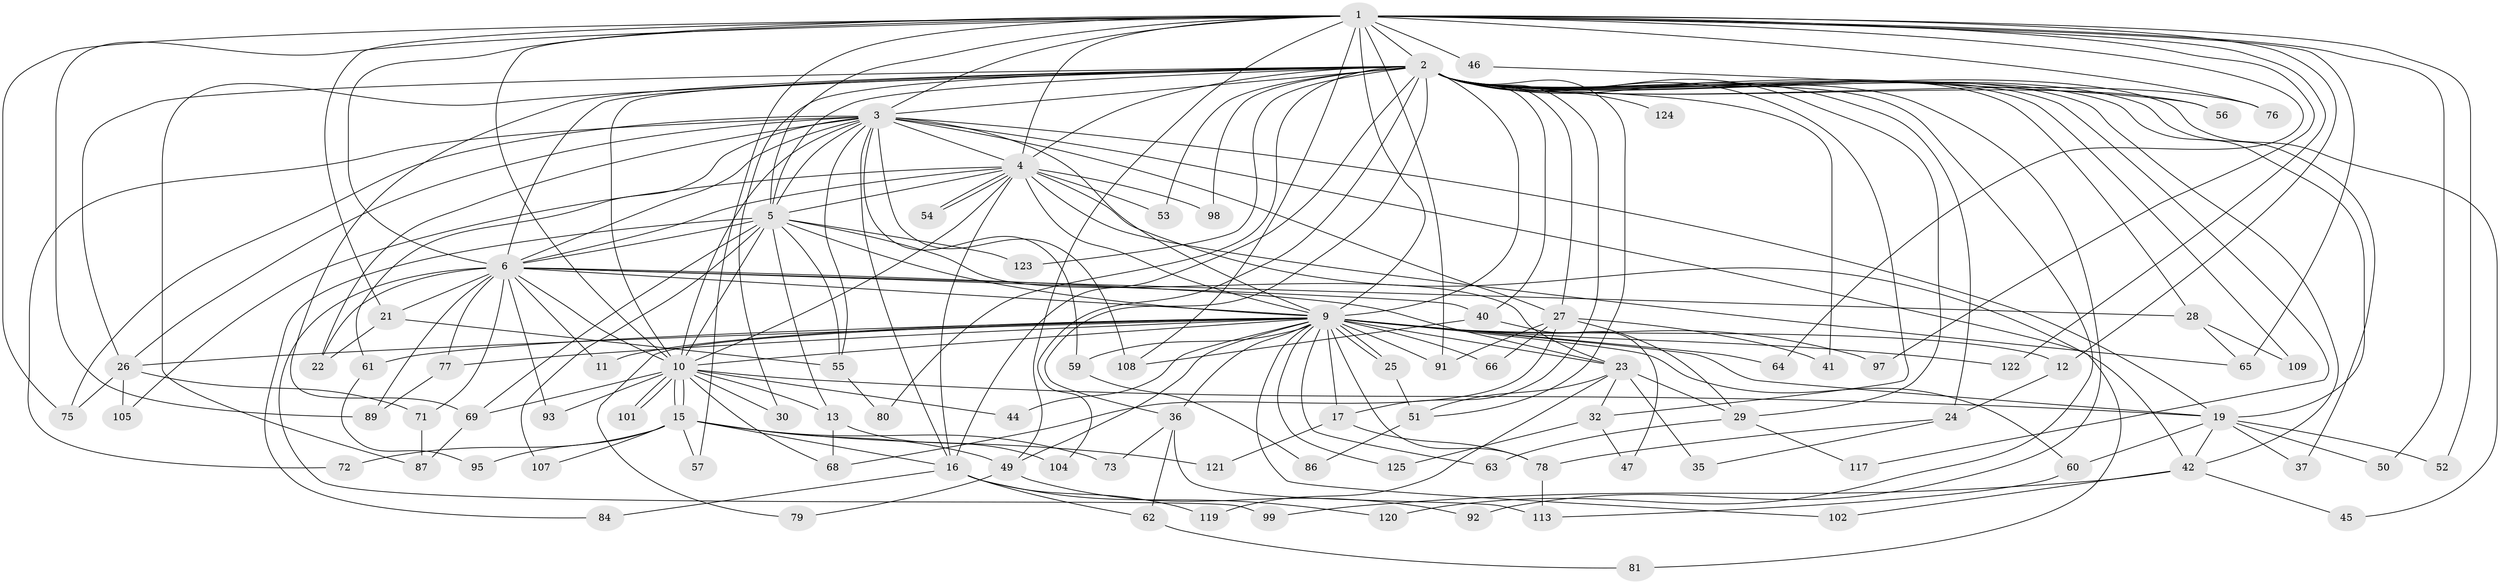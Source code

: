 // Generated by graph-tools (version 1.1) at 2025/23/03/03/25 07:23:44]
// undirected, 92 vertices, 216 edges
graph export_dot {
graph [start="1"]
  node [color=gray90,style=filled];
  1 [super="+8"];
  2 [super="+7"];
  3 [super="+20"];
  4 [super="+100"];
  5 [super="+48"];
  6 [super="+38"];
  9 [super="+14"];
  10 [super="+18"];
  11;
  12;
  13;
  15 [super="+39"];
  16 [super="+34"];
  17;
  19 [super="+31"];
  21 [super="+33"];
  22;
  23 [super="+106"];
  24 [super="+118"];
  25 [super="+110"];
  26 [super="+83"];
  27 [super="+94"];
  28;
  29 [super="+85"];
  30;
  32 [super="+43"];
  35;
  36 [super="+67"];
  37;
  40;
  41;
  42 [super="+103"];
  44;
  45;
  46 [super="+88"];
  47;
  49 [super="+58"];
  50;
  51;
  52;
  53;
  54;
  55 [super="+126"];
  56;
  57;
  59 [super="+82"];
  60 [super="+114"];
  61;
  62;
  63;
  64;
  65 [super="+74"];
  66;
  68 [super="+90"];
  69 [super="+70"];
  71 [super="+115"];
  72;
  73;
  75 [super="+112"];
  76;
  77;
  78;
  79;
  80 [super="+96"];
  81;
  84;
  86;
  87;
  89 [super="+111"];
  91;
  92;
  93;
  95;
  97;
  98;
  99;
  101;
  102;
  104;
  105;
  107;
  108 [super="+116"];
  109;
  113;
  117;
  119;
  120;
  121;
  122;
  123;
  124;
  125;
  1 -- 2 [weight=4];
  1 -- 3 [weight=2];
  1 -- 4 [weight=2];
  1 -- 5 [weight=2];
  1 -- 6 [weight=2];
  1 -- 9 [weight=2];
  1 -- 10 [weight=2];
  1 -- 12;
  1 -- 21;
  1 -- 46 [weight=3];
  1 -- 49;
  1 -- 52;
  1 -- 57;
  1 -- 64;
  1 -- 75;
  1 -- 76;
  1 -- 89;
  1 -- 122;
  1 -- 97;
  1 -- 108;
  1 -- 50;
  1 -- 91;
  1 -- 65;
  2 -- 3 [weight=2];
  2 -- 4 [weight=3];
  2 -- 5 [weight=2];
  2 -- 6 [weight=3];
  2 -- 9 [weight=2];
  2 -- 10 [weight=3];
  2 -- 24;
  2 -- 28;
  2 -- 36 [weight=2];
  2 -- 56;
  2 -- 117;
  2 -- 16;
  2 -- 17;
  2 -- 27;
  2 -- 29;
  2 -- 30;
  2 -- 32 [weight=2];
  2 -- 37;
  2 -- 40;
  2 -- 41;
  2 -- 45;
  2 -- 51;
  2 -- 53;
  2 -- 69;
  2 -- 76;
  2 -- 80 [weight=2];
  2 -- 87;
  2 -- 92;
  2 -- 98;
  2 -- 104;
  2 -- 109;
  2 -- 120;
  2 -- 123;
  2 -- 124;
  2 -- 42;
  2 -- 26;
  2 -- 19;
  3 -- 4;
  3 -- 5;
  3 -- 6;
  3 -- 9;
  3 -- 10;
  3 -- 16;
  3 -- 22;
  3 -- 26;
  3 -- 27;
  3 -- 55;
  3 -- 59;
  3 -- 61;
  3 -- 75;
  3 -- 81;
  3 -- 108;
  3 -- 19;
  3 -- 72;
  4 -- 5;
  4 -- 6;
  4 -- 9;
  4 -- 10;
  4 -- 42;
  4 -- 53;
  4 -- 54;
  4 -- 54;
  4 -- 65;
  4 -- 98;
  4 -- 16;
  4 -- 105;
  5 -- 6;
  5 -- 9;
  5 -- 10;
  5 -- 13;
  5 -- 84;
  5 -- 107;
  5 -- 123;
  5 -- 55;
  5 -- 69;
  5 -- 23;
  6 -- 9;
  6 -- 10;
  6 -- 11;
  6 -- 21;
  6 -- 22;
  6 -- 23;
  6 -- 28;
  6 -- 71;
  6 -- 77;
  6 -- 93;
  6 -- 99;
  6 -- 40;
  6 -- 89;
  9 -- 10 [weight=2];
  9 -- 11;
  9 -- 12;
  9 -- 17;
  9 -- 19;
  9 -- 23;
  9 -- 25;
  9 -- 25;
  9 -- 26;
  9 -- 44;
  9 -- 59 [weight=2];
  9 -- 60;
  9 -- 61;
  9 -- 63;
  9 -- 64;
  9 -- 66;
  9 -- 77;
  9 -- 78;
  9 -- 79;
  9 -- 91;
  9 -- 97;
  9 -- 102;
  9 -- 122;
  9 -- 125;
  9 -- 49;
  9 -- 36;
  10 -- 13;
  10 -- 15;
  10 -- 15;
  10 -- 19;
  10 -- 30;
  10 -- 101;
  10 -- 101;
  10 -- 69;
  10 -- 44;
  10 -- 93;
  10 -- 68;
  12 -- 24;
  13 -- 68;
  13 -- 104;
  15 -- 49;
  15 -- 57;
  15 -- 73;
  15 -- 16;
  15 -- 72;
  15 -- 121;
  15 -- 107;
  15 -- 95;
  16 -- 62;
  16 -- 119;
  16 -- 120;
  16 -- 84;
  17 -- 78;
  17 -- 121;
  19 -- 37;
  19 -- 50;
  19 -- 52;
  19 -- 60;
  19 -- 42;
  21 -- 22;
  21 -- 55;
  23 -- 29;
  23 -- 32;
  23 -- 35;
  23 -- 51;
  23 -- 119;
  24 -- 35;
  24 -- 78;
  25 -- 51;
  26 -- 71;
  26 -- 105;
  26 -- 75;
  27 -- 41;
  27 -- 66;
  27 -- 68;
  27 -- 29;
  27 -- 91;
  28 -- 65;
  28 -- 109;
  29 -- 63;
  29 -- 117;
  32 -- 47;
  32 -- 125;
  36 -- 62;
  36 -- 73;
  36 -- 113;
  40 -- 47;
  40 -- 108;
  42 -- 45;
  42 -- 99;
  42 -- 102;
  46 -- 56;
  49 -- 79;
  49 -- 92;
  51 -- 86;
  55 -- 80;
  59 -- 86;
  60 -- 113;
  61 -- 95;
  62 -- 81;
  69 -- 87;
  71 -- 87;
  77 -- 89;
  78 -- 113;
}
